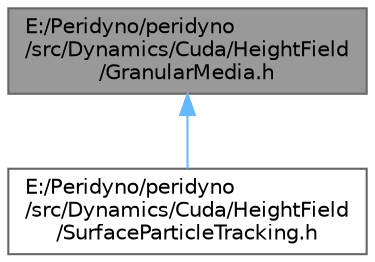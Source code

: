 digraph "E:/Peridyno/peridyno/src/Dynamics/Cuda/HeightField/GranularMedia.h"
{
 // LATEX_PDF_SIZE
  bgcolor="transparent";
  edge [fontname=Helvetica,fontsize=10,labelfontname=Helvetica,labelfontsize=10];
  node [fontname=Helvetica,fontsize=10,shape=box,height=0.2,width=0.4];
  Node1 [id="Node000001",label="E:/Peridyno/peridyno\l/src/Dynamics/Cuda/HeightField\l/GranularMedia.h",height=0.2,width=0.4,color="gray40", fillcolor="grey60", style="filled", fontcolor="black",tooltip=" "];
  Node1 -> Node2 [id="edge1_Node000001_Node000002",dir="back",color="steelblue1",style="solid",tooltip=" "];
  Node2 [id="Node000002",label="E:/Peridyno/peridyno\l/src/Dynamics/Cuda/HeightField\l/SurfaceParticleTracking.h",height=0.2,width=0.4,color="grey40", fillcolor="white", style="filled",URL="$_surface_particle_tracking_8h.html",tooltip=" "];
}
